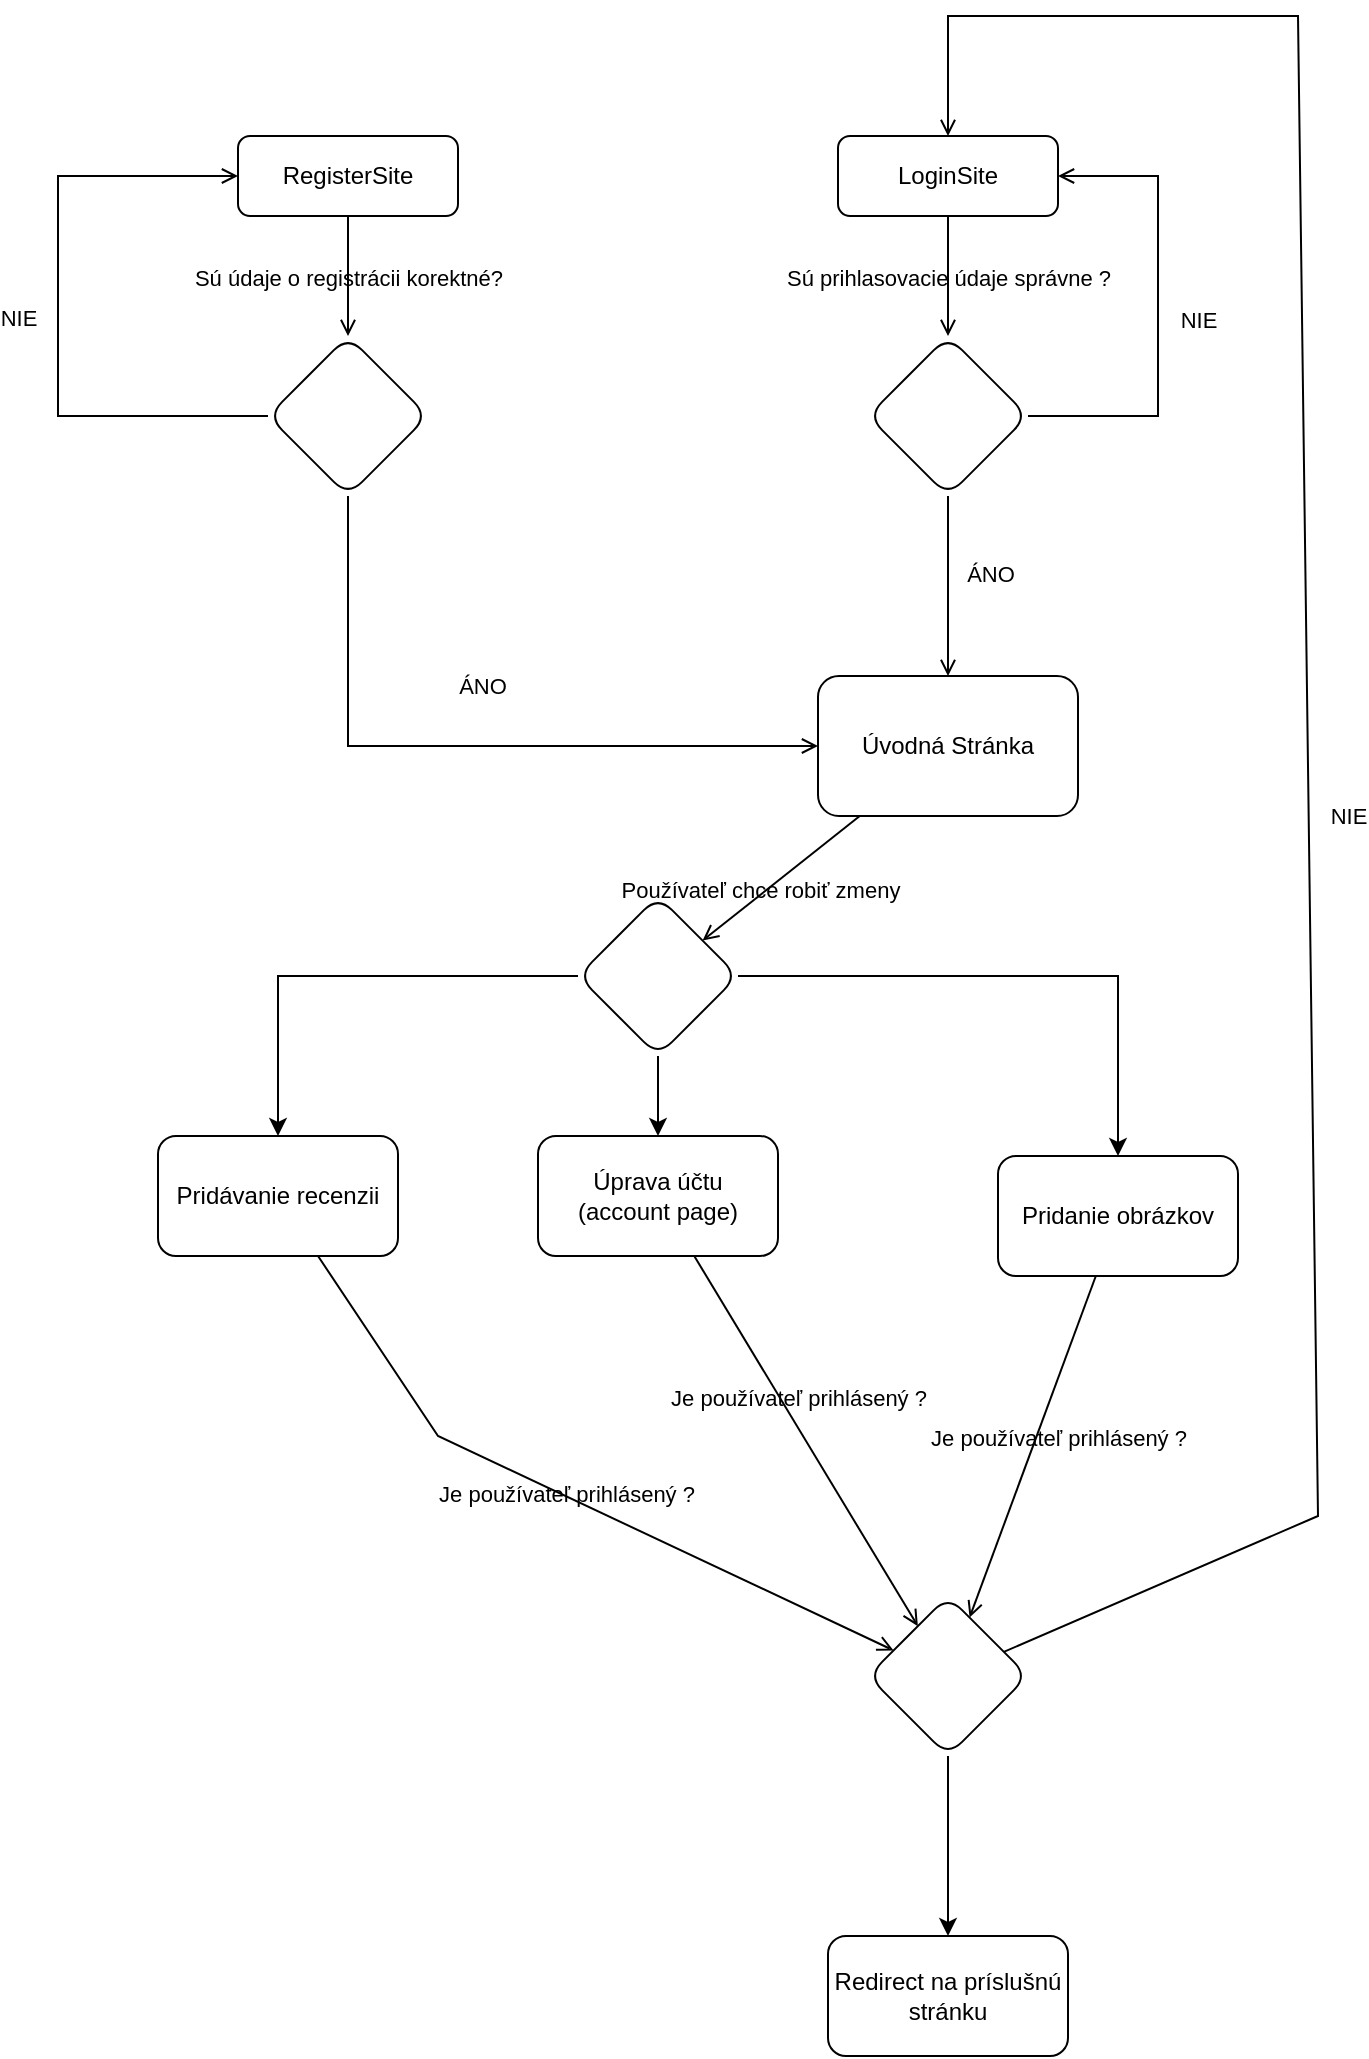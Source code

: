 <mxfile version="24.7.5">
  <diagram id="C5RBs43oDa-KdzZeNtuy" name="Page-1">
    <mxGraphModel dx="1290" dy="629" grid="1" gridSize="10" guides="1" tooltips="1" connect="1" arrows="1" fold="1" page="1" pageScale="1" pageWidth="827" pageHeight="1169" math="0" shadow="0">
      <root>
        <mxCell id="WIyWlLk6GJQsqaUBKTNV-0" />
        <mxCell id="WIyWlLk6GJQsqaUBKTNV-1" parent="WIyWlLk6GJQsqaUBKTNV-0" />
        <mxCell id="rMm0d_DiYILJXuTMu7hK-1" value="Úvodná Stránka" style="rounded=1;whiteSpace=wrap;html=1;fontSize=12;glass=0;strokeWidth=1;shadow=0;" vertex="1" parent="WIyWlLk6GJQsqaUBKTNV-1">
          <mxGeometry x="430" y="460" width="130" height="70" as="geometry" />
        </mxCell>
        <mxCell id="rMm0d_DiYILJXuTMu7hK-10" value="LoginSite" style="rounded=1;whiteSpace=wrap;html=1;fontSize=12;glass=0;strokeWidth=1;shadow=0;" vertex="1" parent="WIyWlLk6GJQsqaUBKTNV-1">
          <mxGeometry x="440" y="190" width="110" height="40" as="geometry" />
        </mxCell>
        <mxCell id="rMm0d_DiYILJXuTMu7hK-11" value="" style="rhombus;whiteSpace=wrap;html=1;rounded=1;glass=0;strokeWidth=1;shadow=0;" vertex="1" parent="WIyWlLk6GJQsqaUBKTNV-1">
          <mxGeometry x="455" y="290" width="80" height="80" as="geometry" />
        </mxCell>
        <mxCell id="rMm0d_DiYILJXuTMu7hK-13" value="Sú prihlasovacie údaje správne ?" style="html=1;verticalAlign=bottom;labelBackgroundColor=none;endArrow=open;endFill=0;rounded=0;" edge="1" parent="WIyWlLk6GJQsqaUBKTNV-1" source="rMm0d_DiYILJXuTMu7hK-10" target="rMm0d_DiYILJXuTMu7hK-11">
          <mxGeometry x="0.333" width="160" relative="1" as="geometry">
            <mxPoint x="330" y="330" as="sourcePoint" />
            <mxPoint x="490" y="330" as="targetPoint" />
            <mxPoint as="offset" />
          </mxGeometry>
        </mxCell>
        <mxCell id="rMm0d_DiYILJXuTMu7hK-14" value="ÁNO" style="html=1;verticalAlign=bottom;labelBackgroundColor=none;endArrow=open;endFill=0;rounded=0;" edge="1" parent="WIyWlLk6GJQsqaUBKTNV-1" source="rMm0d_DiYILJXuTMu7hK-11" target="rMm0d_DiYILJXuTMu7hK-1">
          <mxGeometry x="0.065" y="21" width="160" relative="1" as="geometry">
            <mxPoint x="455" y="390" as="sourcePoint" />
            <mxPoint x="500" y="430" as="targetPoint" />
            <mxPoint as="offset" />
          </mxGeometry>
        </mxCell>
        <mxCell id="rMm0d_DiYILJXuTMu7hK-15" value="NIE" style="html=1;verticalAlign=bottom;labelBackgroundColor=none;endArrow=open;endFill=0;rounded=0;" edge="1" parent="WIyWlLk6GJQsqaUBKTNV-1" source="rMm0d_DiYILJXuTMu7hK-11" target="rMm0d_DiYILJXuTMu7hK-10">
          <mxGeometry x="-0.114" y="-20" width="160" relative="1" as="geometry">
            <mxPoint x="600" y="370" as="sourcePoint" />
            <mxPoint x="710" y="200" as="targetPoint" />
            <mxPoint as="offset" />
            <Array as="points">
              <mxPoint x="600" y="330" />
              <mxPoint x="600" y="210" />
            </Array>
          </mxGeometry>
        </mxCell>
        <mxCell id="rMm0d_DiYILJXuTMu7hK-16" value="RegisterSite" style="rounded=1;whiteSpace=wrap;html=1;fontSize=12;glass=0;strokeWidth=1;shadow=0;" vertex="1" parent="WIyWlLk6GJQsqaUBKTNV-1">
          <mxGeometry x="140" y="190" width="110" height="40" as="geometry" />
        </mxCell>
        <mxCell id="rMm0d_DiYILJXuTMu7hK-17" value="" style="rhombus;whiteSpace=wrap;html=1;rounded=1;glass=0;strokeWidth=1;shadow=0;" vertex="1" parent="WIyWlLk6GJQsqaUBKTNV-1">
          <mxGeometry x="155" y="290" width="80" height="80" as="geometry" />
        </mxCell>
        <mxCell id="rMm0d_DiYILJXuTMu7hK-18" value="Sú údaje o registrácii korektné?" style="html=1;verticalAlign=bottom;labelBackgroundColor=none;endArrow=open;endFill=0;rounded=0;" edge="1" parent="WIyWlLk6GJQsqaUBKTNV-1" source="rMm0d_DiYILJXuTMu7hK-16" target="rMm0d_DiYILJXuTMu7hK-17">
          <mxGeometry x="0.333" width="160" relative="1" as="geometry">
            <mxPoint x="30" y="330" as="sourcePoint" />
            <mxPoint x="190" y="330" as="targetPoint" />
            <mxPoint as="offset" />
          </mxGeometry>
        </mxCell>
        <mxCell id="rMm0d_DiYILJXuTMu7hK-19" value="NIE" style="html=1;verticalAlign=bottom;labelBackgroundColor=none;endArrow=open;endFill=0;rounded=0;" edge="1" parent="WIyWlLk6GJQsqaUBKTNV-1" source="rMm0d_DiYILJXuTMu7hK-17" target="rMm0d_DiYILJXuTMu7hK-16">
          <mxGeometry x="-0.079" y="20" width="160" relative="1" as="geometry">
            <mxPoint x="300" y="370" as="sourcePoint" />
            <mxPoint x="410" y="200" as="targetPoint" />
            <mxPoint as="offset" />
            <Array as="points">
              <mxPoint x="50" y="330" />
              <mxPoint x="50" y="210" />
            </Array>
          </mxGeometry>
        </mxCell>
        <mxCell id="rMm0d_DiYILJXuTMu7hK-20" value="ÁNO" style="html=1;verticalAlign=bottom;labelBackgroundColor=none;endArrow=open;endFill=0;rounded=0;" edge="1" parent="WIyWlLk6GJQsqaUBKTNV-1" source="rMm0d_DiYILJXuTMu7hK-17" target="rMm0d_DiYILJXuTMu7hK-1">
          <mxGeometry x="0.065" y="21" width="160" relative="1" as="geometry">
            <mxPoint x="194.5" y="380" as="sourcePoint" />
            <mxPoint x="195" y="470" as="targetPoint" />
            <mxPoint as="offset" />
            <Array as="points">
              <mxPoint x="195" y="495" />
            </Array>
          </mxGeometry>
        </mxCell>
        <mxCell id="rMm0d_DiYILJXuTMu7hK-34" value="" style="edgeStyle=orthogonalEdgeStyle;rounded=0;orthogonalLoop=1;jettySize=auto;html=1;" edge="1" parent="WIyWlLk6GJQsqaUBKTNV-1" source="rMm0d_DiYILJXuTMu7hK-23" target="rMm0d_DiYILJXuTMu7hK-33">
          <mxGeometry relative="1" as="geometry" />
        </mxCell>
        <mxCell id="rMm0d_DiYILJXuTMu7hK-37" value="" style="edgeStyle=orthogonalEdgeStyle;rounded=0;orthogonalLoop=1;jettySize=auto;html=1;" edge="1" parent="WIyWlLk6GJQsqaUBKTNV-1" source="rMm0d_DiYILJXuTMu7hK-23" target="rMm0d_DiYILJXuTMu7hK-36">
          <mxGeometry relative="1" as="geometry" />
        </mxCell>
        <mxCell id="rMm0d_DiYILJXuTMu7hK-23" value="" style="rhombus;whiteSpace=wrap;html=1;rounded=1;glass=0;strokeWidth=1;shadow=0;" vertex="1" parent="WIyWlLk6GJQsqaUBKTNV-1">
          <mxGeometry x="310" y="570" width="80" height="80" as="geometry" />
        </mxCell>
        <mxCell id="rMm0d_DiYILJXuTMu7hK-25" value="Používateľ chce robiť zmeny" style="html=1;verticalAlign=bottom;labelBackgroundColor=none;endArrow=open;endFill=0;rounded=0;" edge="1" parent="WIyWlLk6GJQsqaUBKTNV-1" source="rMm0d_DiYILJXuTMu7hK-1" target="rMm0d_DiYILJXuTMu7hK-23">
          <mxGeometry x="0.333" y="5" width="160" relative="1" as="geometry">
            <mxPoint x="490" y="550" as="sourcePoint" />
            <mxPoint x="490" y="640" as="targetPoint" />
            <mxPoint as="offset" />
          </mxGeometry>
        </mxCell>
        <mxCell id="rMm0d_DiYILJXuTMu7hK-45" value="" style="edgeStyle=orthogonalEdgeStyle;rounded=0;orthogonalLoop=1;jettySize=auto;html=1;" edge="1" parent="WIyWlLk6GJQsqaUBKTNV-1" source="rMm0d_DiYILJXuTMu7hK-26" target="rMm0d_DiYILJXuTMu7hK-44">
          <mxGeometry relative="1" as="geometry" />
        </mxCell>
        <mxCell id="rMm0d_DiYILJXuTMu7hK-26" value="" style="rhombus;whiteSpace=wrap;html=1;rounded=1;glass=0;strokeWidth=1;shadow=0;" vertex="1" parent="WIyWlLk6GJQsqaUBKTNV-1">
          <mxGeometry x="455" y="920" width="80" height="80" as="geometry" />
        </mxCell>
        <mxCell id="rMm0d_DiYILJXuTMu7hK-28" value="Je používateľ prihlásený ?" style="html=1;verticalAlign=bottom;labelBackgroundColor=none;endArrow=open;endFill=0;rounded=0;" edge="1" parent="WIyWlLk6GJQsqaUBKTNV-1" source="rMm0d_DiYILJXuTMu7hK-31" target="rMm0d_DiYILJXuTMu7hK-26">
          <mxGeometry x="-0.001" y="13" width="160" relative="1" as="geometry">
            <mxPoint x="620" y="770" as="sourcePoint" />
            <mxPoint x="530" y="785" as="targetPoint" />
            <mxPoint as="offset" />
          </mxGeometry>
        </mxCell>
        <mxCell id="rMm0d_DiYILJXuTMu7hK-30" value="NIE" style="html=1;verticalAlign=bottom;labelBackgroundColor=none;endArrow=open;endFill=0;rounded=0;" edge="1" parent="WIyWlLk6GJQsqaUBKTNV-1" source="rMm0d_DiYILJXuTMu7hK-26" target="rMm0d_DiYILJXuTMu7hK-10">
          <mxGeometry x="-0.114" y="-20" width="160" relative="1" as="geometry">
            <mxPoint x="610" y="740" as="sourcePoint" />
            <mxPoint x="490" y="130" as="targetPoint" />
            <mxPoint as="offset" />
            <Array as="points">
              <mxPoint x="680" y="880" />
              <mxPoint x="670" y="130" />
              <mxPoint x="495" y="130" />
            </Array>
          </mxGeometry>
        </mxCell>
        <mxCell id="rMm0d_DiYILJXuTMu7hK-31" value="Pridanie obrázkov" style="whiteSpace=wrap;html=1;rounded=1;glass=0;strokeWidth=1;shadow=0;" vertex="1" parent="WIyWlLk6GJQsqaUBKTNV-1">
          <mxGeometry x="520" y="700" width="120" height="60" as="geometry" />
        </mxCell>
        <mxCell id="rMm0d_DiYILJXuTMu7hK-33" value="Pridávanie recenzii" style="whiteSpace=wrap;html=1;rounded=1;glass=0;strokeWidth=1;shadow=0;" vertex="1" parent="WIyWlLk6GJQsqaUBKTNV-1">
          <mxGeometry x="100" y="690" width="120" height="60" as="geometry" />
        </mxCell>
        <mxCell id="rMm0d_DiYILJXuTMu7hK-36" value="Úprava účtu&lt;br&gt;(account page)" style="whiteSpace=wrap;html=1;rounded=1;glass=0;strokeWidth=1;shadow=0;" vertex="1" parent="WIyWlLk6GJQsqaUBKTNV-1">
          <mxGeometry x="290" y="690" width="120" height="60" as="geometry" />
        </mxCell>
        <mxCell id="rMm0d_DiYILJXuTMu7hK-39" value="Je používateľ prihlásený ?" style="html=1;verticalAlign=bottom;labelBackgroundColor=none;endArrow=open;endFill=0;rounded=0;" edge="1" parent="WIyWlLk6GJQsqaUBKTNV-1" source="rMm0d_DiYILJXuTMu7hK-36" target="rMm0d_DiYILJXuTMu7hK-26">
          <mxGeometry x="-0.118" y="3" width="160" relative="1" as="geometry">
            <mxPoint x="365" y="790" as="sourcePoint" />
            <mxPoint x="290" y="934" as="targetPoint" />
            <mxPoint as="offset" />
          </mxGeometry>
        </mxCell>
        <mxCell id="rMm0d_DiYILJXuTMu7hK-40" value="Je používateľ prihlásený ?" style="html=1;verticalAlign=bottom;labelBackgroundColor=none;endArrow=open;endFill=0;rounded=0;" edge="1" parent="WIyWlLk6GJQsqaUBKTNV-1" source="rMm0d_DiYILJXuTMu7hK-33" target="rMm0d_DiYILJXuTMu7hK-26">
          <mxGeometry x="0.01" y="-7" width="160" relative="1" as="geometry">
            <mxPoint x="205" y="760" as="sourcePoint" />
            <mxPoint x="130" y="904" as="targetPoint" />
            <mxPoint as="offset" />
            <Array as="points">
              <mxPoint x="240" y="840" />
            </Array>
          </mxGeometry>
        </mxCell>
        <mxCell id="rMm0d_DiYILJXuTMu7hK-41" value="" style="edgeStyle=orthogonalEdgeStyle;rounded=0;orthogonalLoop=1;jettySize=auto;html=1;" edge="1" parent="WIyWlLk6GJQsqaUBKTNV-1" source="rMm0d_DiYILJXuTMu7hK-23" target="rMm0d_DiYILJXuTMu7hK-31">
          <mxGeometry relative="1" as="geometry">
            <mxPoint x="640" y="620" as="sourcePoint" />
            <mxPoint x="490" y="700" as="targetPoint" />
          </mxGeometry>
        </mxCell>
        <mxCell id="rMm0d_DiYILJXuTMu7hK-44" value="Redirect na príslušnú&lt;div&gt;stránku&lt;/div&gt;" style="whiteSpace=wrap;html=1;rounded=1;glass=0;strokeWidth=1;shadow=0;" vertex="1" parent="WIyWlLk6GJQsqaUBKTNV-1">
          <mxGeometry x="435" y="1090" width="120" height="60" as="geometry" />
        </mxCell>
      </root>
    </mxGraphModel>
  </diagram>
</mxfile>
